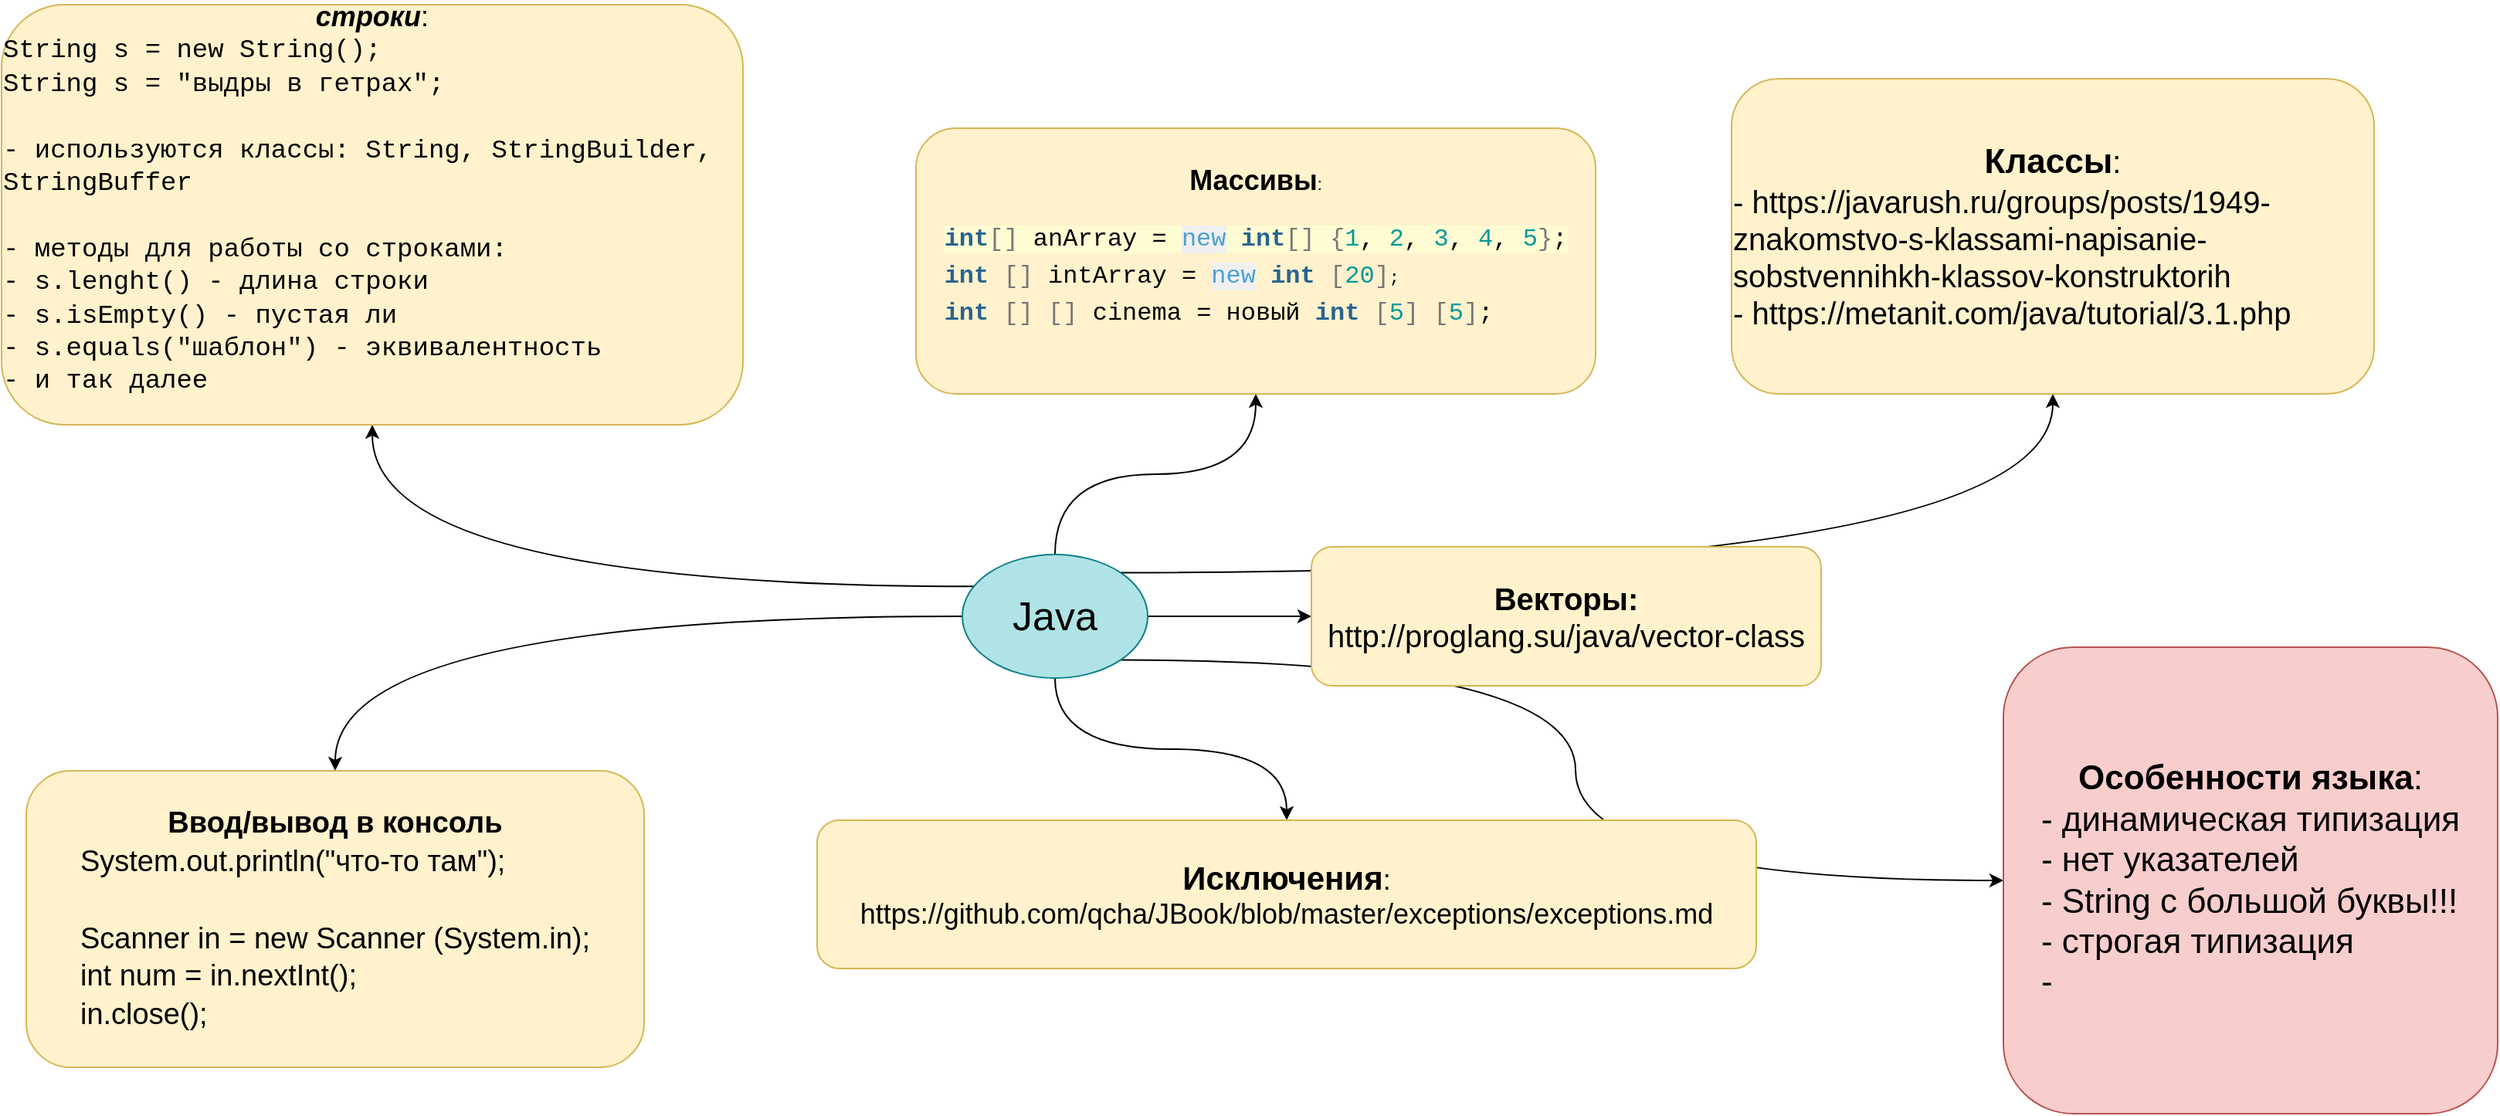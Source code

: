 <mxfile version="20.0.1" type="device"><diagram id="FsB1DHtxU3MPCRcmglIh" name="Page-1"><mxGraphModel dx="1689" dy="1566" grid="1" gridSize="16" guides="1" tooltips="1" connect="1" arrows="1" fold="1" page="1" pageScale="1" pageWidth="827" pageHeight="1169" math="0" shadow="0"><root><mxCell id="0"/><mxCell id="1" parent="0"/><mxCell id="K-kJWjqvSiqZhsB065LN-4" value="" style="edgeStyle=orthogonalEdgeStyle;rounded=0;orthogonalLoop=1;jettySize=auto;html=1;fontSize=26;curved=1;exitX=0.068;exitY=0.258;exitDx=0;exitDy=0;exitPerimeter=0;entryX=0.5;entryY=1;entryDx=0;entryDy=0;" parent="1" source="K-kJWjqvSiqZhsB065LN-1" target="K-kJWjqvSiqZhsB065LN-5" edge="1"><mxGeometry relative="1" as="geometry"><mxPoint x="190" y="173" as="targetPoint"/></mxGeometry></mxCell><mxCell id="K-kJWjqvSiqZhsB065LN-7" value="" style="edgeStyle=orthogonalEdgeStyle;curved=1;rounded=0;orthogonalLoop=1;jettySize=auto;html=1;fontSize=17;" parent="1" source="K-kJWjqvSiqZhsB065LN-1" target="K-kJWjqvSiqZhsB065LN-6" edge="1"><mxGeometry relative="1" as="geometry"/></mxCell><mxCell id="K-kJWjqvSiqZhsB065LN-9" value="" style="edgeStyle=orthogonalEdgeStyle;curved=1;rounded=0;orthogonalLoop=1;jettySize=auto;html=1;fontSize=20;" parent="1" source="K-kJWjqvSiqZhsB065LN-1" target="K-kJWjqvSiqZhsB065LN-8" edge="1"><mxGeometry relative="1" as="geometry"/></mxCell><mxCell id="K-kJWjqvSiqZhsB065LN-11" value="" style="edgeStyle=orthogonalEdgeStyle;curved=1;rounded=0;orthogonalLoop=1;jettySize=auto;html=1;fontSize=15;" parent="1" source="K-kJWjqvSiqZhsB065LN-1" target="K-kJWjqvSiqZhsB065LN-10" edge="1"><mxGeometry relative="1" as="geometry"/></mxCell><mxCell id="K-kJWjqvSiqZhsB065LN-13" value="" style="edgeStyle=orthogonalEdgeStyle;curved=1;rounded=0;orthogonalLoop=1;jettySize=auto;html=1;fontSize=21;" parent="1" source="K-kJWjqvSiqZhsB065LN-1" target="K-kJWjqvSiqZhsB065LN-12" edge="1"><mxGeometry relative="1" as="geometry"/></mxCell><mxCell id="K-kJWjqvSiqZhsB065LN-14" style="edgeStyle=orthogonalEdgeStyle;curved=1;rounded=0;orthogonalLoop=1;jettySize=auto;html=1;exitX=1;exitY=0;exitDx=0;exitDy=0;fontSize=20;" parent="1" source="K-kJWjqvSiqZhsB065LN-1" target="K-kJWjqvSiqZhsB065LN-15" edge="1"><mxGeometry relative="1" as="geometry"><mxPoint x="944" y="144" as="targetPoint"/></mxGeometry></mxCell><mxCell id="K-kJWjqvSiqZhsB065LN-16" style="edgeStyle=orthogonalEdgeStyle;curved=1;rounded=0;orthogonalLoop=1;jettySize=auto;html=1;exitX=1;exitY=1;exitDx=0;exitDy=0;fontSize=22;" parent="1" source="K-kJWjqvSiqZhsB065LN-1" target="K-kJWjqvSiqZhsB065LN-17" edge="1"><mxGeometry relative="1" as="geometry"><mxPoint x="1200" y="400" as="targetPoint"/></mxGeometry></mxCell><mxCell id="K-kJWjqvSiqZhsB065LN-1" value="&lt;font style=&quot;font-size: 26px;&quot;&gt;Java&lt;/font&gt;" style="ellipse;whiteSpace=wrap;html=1;fillColor=#b0e3e6;strokeColor=#0e8088;" parent="1" vertex="1"><mxGeometry x="350" y="260" width="120" height="80" as="geometry"/></mxCell><mxCell id="K-kJWjqvSiqZhsB065LN-5" value="&lt;font style=&quot;&quot;&gt;&lt;b&gt;&lt;i&gt;строки&lt;/i&gt;&lt;/b&gt;&lt;/font&gt;&lt;span style=&quot;&quot;&gt;:&lt;/span&gt;&lt;br style=&quot;&quot;&gt;&lt;div style=&quot;text-align: left; font-size: 17px;&quot;&gt;&lt;span style=&quot;background-color: initial;&quot;&gt;&lt;font face=&quot;Courier New&quot; style=&quot;font-size: 17px;&quot;&gt;String s = new String();&lt;/font&gt;&lt;/span&gt;&lt;/div&gt;&lt;div style=&quot;text-align: left; font-size: 17px;&quot;&gt;&lt;span style=&quot;background-color: initial;&quot;&gt;&lt;font face=&quot;Courier New&quot; style=&quot;font-size: 17px;&quot;&gt;String s = &quot;выдры в гетрах&quot;;&lt;/font&gt;&lt;/span&gt;&lt;/div&gt;&lt;div style=&quot;text-align: left; font-size: 17px;&quot;&gt;&lt;span style=&quot;background-color: initial;&quot;&gt;&lt;font face=&quot;Courier New&quot; style=&quot;font-size: 17px;&quot;&gt;&lt;br&gt;&lt;/font&gt;&lt;/span&gt;&lt;/div&gt;&lt;div style=&quot;text-align: left; font-size: 17px;&quot;&gt;&lt;font face=&quot;Courier New&quot; style=&quot;font-size: 17px;&quot;&gt;- используются классы: String, StringBuilder, StringBuffer&lt;/font&gt;&lt;/div&gt;&lt;div style=&quot;text-align: left; font-size: 17px;&quot;&gt;&lt;font face=&quot;Courier New&quot; style=&quot;font-size: 17px;&quot;&gt;&lt;br&gt;&lt;/font&gt;&lt;/div&gt;&lt;div style=&quot;text-align: left; font-size: 17px;&quot;&gt;&lt;font face=&quot;Courier New&quot; style=&quot;font-size: 17px;&quot;&gt;- методы для работы со строками:&lt;/font&gt;&lt;/div&gt;&lt;div style=&quot;text-align: left; font-size: 17px;&quot;&gt;&lt;font face=&quot;Courier New&quot; style=&quot;font-size: 17px;&quot;&gt;- s.lenght() - длина строки&lt;/font&gt;&lt;/div&gt;&lt;div style=&quot;text-align: left; font-size: 17px;&quot;&gt;&lt;font face=&quot;Courier New&quot; style=&quot;font-size: 17px;&quot;&gt;- s.isEmpty() - пустая ли&lt;/font&gt;&lt;/div&gt;&lt;div style=&quot;text-align: left; font-size: 17px;&quot;&gt;&lt;font face=&quot;Courier New&quot; style=&quot;font-size: 17px;&quot;&gt;- s.equals(&quot;шаблон&quot;) - эквивалентность&lt;/font&gt;&lt;/div&gt;&lt;div style=&quot;text-align: left; font-size: 17px;&quot;&gt;&lt;font face=&quot;Courier New&quot; style=&quot;font-size: 17px;&quot;&gt;- и так далее&lt;/font&gt;&lt;/div&gt;&lt;div style=&quot;font-size: 17px; text-align: left;&quot;&gt;&lt;span style=&quot;background-color: initial;&quot;&gt;&lt;br&gt;&lt;/span&gt;&lt;/div&gt;" style="rounded=1;whiteSpace=wrap;html=1;fontSize=18;fillColor=#fff2cc;strokeColor=#d6b656;" parent="1" vertex="1"><mxGeometry x="-272" y="-96" width="480" height="272" as="geometry"/></mxCell><mxCell id="K-kJWjqvSiqZhsB065LN-6" value="&lt;div style=&quot;&quot;&gt;&lt;b style=&quot;font-size: 19px; background-color: initial;&quot;&gt;Ввод/вывод в консоль&lt;/b&gt;&lt;/div&gt;&lt;font style=&quot;font-size: 20px;&quot;&gt;&lt;div style=&quot;text-align: left;&quot;&gt;&lt;span style=&quot;font-size: 19px; background-color: initial;&quot;&gt;System.out.println(&quot;что-то там&quot;);&lt;/span&gt;&lt;/div&gt;&lt;div style=&quot;text-align: left;&quot;&gt;&lt;span style=&quot;font-size: 19px; background-color: initial;&quot;&gt;&lt;br&gt;&lt;/span&gt;&lt;/div&gt;&lt;div style=&quot;text-align: left;&quot;&gt;&lt;span style=&quot;font-size: 19px; background-color: initial;&quot;&gt;Scanner in = new Scanner (System.in);&lt;/span&gt;&lt;/div&gt;&lt;div style=&quot;text-align: left;&quot;&gt;&lt;span style=&quot;font-size: 19px; background-color: initial;&quot;&gt;int num = in.nextInt();&lt;/span&gt;&lt;/div&gt;&lt;div style=&quot;text-align: left;&quot;&gt;&lt;span style=&quot;font-size: 19px; background-color: initial;&quot;&gt;in.close();&lt;/span&gt;&lt;/div&gt;&lt;/font&gt;" style="rounded=1;whiteSpace=wrap;html=1;fillColor=#fff2cc;strokeColor=#d6b656;align=center;" parent="1" vertex="1"><mxGeometry x="-256" y="400" width="400" height="192" as="geometry"/></mxCell><mxCell id="K-kJWjqvSiqZhsB065LN-8" value="&lt;font style=&quot;&quot;&gt;&lt;font size=&quot;1&quot; style=&quot;&quot;&gt;&lt;b style=&quot;font-size: 18px;&quot;&gt;Массивы&lt;/b&gt;&lt;/font&gt;&lt;span style=&quot;font-size: 11px;&quot;&gt;:&lt;br&gt;&lt;/span&gt;&lt;br&gt;&lt;div style=&quot;text-align: left;&quot;&gt;&lt;span style=&quot;box-sizing: border-box; margin: 0px; padding: 0px; line-height: 1.5; font-size: 16px; font-family: &amp;quot;Source Code Pro&amp;quot;, &amp;quot;Liberation Mono&amp;quot;, &amp;quot;Courier New&amp;quot;, Courier, monospace; color: rgb(40, 100, 145); font-weight: 700; background-color: rgb(255, 252, 211);&quot; class=&quot;enlighter-k5&quot;&gt;int&lt;/span&gt;&lt;span style=&quot;box-sizing: border-box; margin: 0px; padding: 0px; line-height: 1.5; font-size: 16px; font-family: &amp;quot;Source Code Pro&amp;quot;, &amp;quot;Liberation Mono&amp;quot;, &amp;quot;Courier New&amp;quot;, Courier, monospace; color: rgb(119, 119, 119); background-color: rgb(255, 252, 211);&quot; class=&quot;enlighter-g1&quot;&gt;[]&lt;/span&gt;&lt;span style=&quot;box-sizing: border-box; margin: 0px; padding: 0px; line-height: 1.5; font-size: 16px; font-family: &amp;quot;Source Code Pro&amp;quot;, &amp;quot;Liberation Mono&amp;quot;, &amp;quot;Courier New&amp;quot;, Courier, monospace; background-color: rgb(255, 252, 211);&quot; class=&quot;enlighter-text&quot;&gt; anArray = &lt;/span&gt;&lt;span style=&quot;box-sizing: border-box; margin: 0px; padding: 0px; line-height: 1.5; font-size: 16px; font-family: &amp;quot;Source Code Pro&amp;quot;, &amp;quot;Liberation Mono&amp;quot;, &amp;quot;Courier New&amp;quot;, Courier, monospace; color: rgb(77, 160, 210); background-color: rgb(240, 240, 240);&quot; class=&quot;enlighter-k3&quot;&gt;new&lt;/span&gt;&lt;span style=&quot;box-sizing: border-box; margin: 0px; padding: 0px; line-height: 1.5; font-size: 16px; font-family: &amp;quot;Source Code Pro&amp;quot;, &amp;quot;Liberation Mono&amp;quot;, &amp;quot;Courier New&amp;quot;, Courier, monospace; background-color: rgb(255, 252, 211);&quot; class=&quot;enlighter-text&quot;&gt; &lt;/span&gt;&lt;span style=&quot;box-sizing: border-box; margin: 0px; padding: 0px; line-height: 1.5; font-size: 16px; font-family: &amp;quot;Source Code Pro&amp;quot;, &amp;quot;Liberation Mono&amp;quot;, &amp;quot;Courier New&amp;quot;, Courier, monospace; color: rgb(40, 100, 145); font-weight: 700; background-color: rgb(255, 252, 211);&quot; class=&quot;enlighter-k5&quot;&gt;int&lt;/span&gt;&lt;span style=&quot;box-sizing: border-box; margin: 0px; padding: 0px; line-height: 1.5; font-size: 16px; font-family: &amp;quot;Source Code Pro&amp;quot;, &amp;quot;Liberation Mono&amp;quot;, &amp;quot;Courier New&amp;quot;, Courier, monospace; color: rgb(119, 119, 119); background-color: rgb(255, 252, 211);&quot; class=&quot;enlighter-g1&quot;&gt;[]&lt;/span&gt;&lt;span style=&quot;box-sizing: border-box; margin: 0px; padding: 0px; line-height: 1.5; font-size: 16px; font-family: &amp;quot;Source Code Pro&amp;quot;, &amp;quot;Liberation Mono&amp;quot;, &amp;quot;Courier New&amp;quot;, Courier, monospace; background-color: rgb(255, 252, 211);&quot; class=&quot;enlighter-text&quot;&gt; &lt;/span&gt;&lt;span style=&quot;box-sizing: border-box; margin: 0px; padding: 0px; line-height: 1.5; font-size: 16px; font-family: &amp;quot;Source Code Pro&amp;quot;, &amp;quot;Liberation Mono&amp;quot;, &amp;quot;Courier New&amp;quot;, Courier, monospace; color: rgb(119, 119, 119); background-color: rgb(255, 252, 211);&quot; class=&quot;enlighter-g1&quot;&gt;{&lt;/span&gt;&lt;span style=&quot;box-sizing: border-box; margin: 0px; padding: 0px; line-height: 1.5; font-size: 16px; font-family: &amp;quot;Source Code Pro&amp;quot;, &amp;quot;Liberation Mono&amp;quot;, &amp;quot;Courier New&amp;quot;, Courier, monospace; color: rgb(0, 153, 153); background-color: rgb(255, 252, 211);&quot; class=&quot;enlighter-n1&quot;&gt;1&lt;/span&gt;&lt;span style=&quot;box-sizing: border-box; margin: 0px; padding: 0px; line-height: 1.5; font-size: 16px; font-family: &amp;quot;Source Code Pro&amp;quot;, &amp;quot;Liberation Mono&amp;quot;, &amp;quot;Courier New&amp;quot;, Courier, monospace; background-color: rgb(255, 252, 211);&quot; class=&quot;enlighter-text&quot;&gt;, &lt;/span&gt;&lt;span style=&quot;box-sizing: border-box; margin: 0px; padding: 0px; line-height: 1.5; font-size: 16px; font-family: &amp;quot;Source Code Pro&amp;quot;, &amp;quot;Liberation Mono&amp;quot;, &amp;quot;Courier New&amp;quot;, Courier, monospace; color: rgb(0, 153, 153); background-color: rgb(255, 252, 211);&quot; class=&quot;enlighter-n1&quot;&gt;2&lt;/span&gt;&lt;span style=&quot;box-sizing: border-box; margin: 0px; padding: 0px; line-height: 1.5; font-size: 16px; font-family: &amp;quot;Source Code Pro&amp;quot;, &amp;quot;Liberation Mono&amp;quot;, &amp;quot;Courier New&amp;quot;, Courier, monospace; background-color: rgb(255, 252, 211);&quot; class=&quot;enlighter-text&quot;&gt;, &lt;/span&gt;&lt;span style=&quot;box-sizing: border-box; margin: 0px; padding: 0px; line-height: 1.5; font-size: 16px; font-family: &amp;quot;Source Code Pro&amp;quot;, &amp;quot;Liberation Mono&amp;quot;, &amp;quot;Courier New&amp;quot;, Courier, monospace; color: rgb(0, 153, 153); background-color: rgb(255, 252, 211);&quot; class=&quot;enlighter-n1&quot;&gt;3&lt;/span&gt;&lt;span style=&quot;box-sizing: border-box; margin: 0px; padding: 0px; line-height: 1.5; font-size: 16px; font-family: &amp;quot;Source Code Pro&amp;quot;, &amp;quot;Liberation Mono&amp;quot;, &amp;quot;Courier New&amp;quot;, Courier, monospace; background-color: rgb(255, 252, 211);&quot; class=&quot;enlighter-text&quot;&gt;, &lt;/span&gt;&lt;span style=&quot;box-sizing: border-box; margin: 0px; padding: 0px; line-height: 1.5; font-size: 16px; font-family: &amp;quot;Source Code Pro&amp;quot;, &amp;quot;Liberation Mono&amp;quot;, &amp;quot;Courier New&amp;quot;, Courier, monospace; color: rgb(0, 153, 153); background-color: rgb(255, 252, 211);&quot; class=&quot;enlighter-n1&quot;&gt;4&lt;/span&gt;&lt;span style=&quot;box-sizing: border-box; margin: 0px; padding: 0px; line-height: 1.5; font-size: 16px; font-family: &amp;quot;Source Code Pro&amp;quot;, &amp;quot;Liberation Mono&amp;quot;, &amp;quot;Courier New&amp;quot;, Courier, monospace; background-color: rgb(255, 252, 211);&quot; class=&quot;enlighter-text&quot;&gt;, &lt;/span&gt;&lt;span style=&quot;box-sizing: border-box; margin: 0px; padding: 0px; line-height: 1.5; font-size: 16px; font-family: &amp;quot;Source Code Pro&amp;quot;, &amp;quot;Liberation Mono&amp;quot;, &amp;quot;Courier New&amp;quot;, Courier, monospace; color: rgb(0, 153, 153); background-color: rgb(255, 252, 211);&quot; class=&quot;enlighter-n1&quot;&gt;5&lt;/span&gt;&lt;span style=&quot;box-sizing: border-box; margin: 0px; padding: 0px; line-height: 1.5; font-size: 16px; font-family: &amp;quot;Source Code Pro&amp;quot;, &amp;quot;Liberation Mono&amp;quot;, &amp;quot;Courier New&amp;quot;, Courier, monospace; color: rgb(119, 119, 119); background-color: rgb(255, 252, 211);&quot; class=&quot;enlighter-g1&quot;&gt;}&lt;/span&gt;&lt;span style=&quot;box-sizing: border-box; outline: 0px; outline-offset: 0px; margin: 0px; padding: 0px; line-height: 1.5; font-size: 16px; font-family: &amp;quot;Source Code Pro&amp;quot;, &amp;quot;Liberation Mono&amp;quot;, &amp;quot;Courier New&amp;quot;, Courier, monospace; background-color: rgb(255, 252, 211);&quot; class=&quot;enlighter-text&quot;&gt;;&lt;/span&gt;&lt;/div&gt;&lt;/font&gt;&lt;span style=&quot;box-sizing: border-box; outline: 0px; outline-offset: 0px; margin: 0px; padding: 0px; line-height: 1.5; font-size: 16px; font-family: &amp;quot;Source Code Pro&amp;quot;, &amp;quot;Liberation Mono&amp;quot;, &amp;quot;Courier New&amp;quot;, Courier, monospace; color: rgb(40, 100, 145); font-weight: 700; background-color: rgb(255, 252, 211);&quot; class=&quot;enlighter-k5&quot;&gt;&lt;div style=&quot;text-align: left;&quot;&gt;&lt;span style=&quot;box-sizing: border-box; outline: 0px; outline-offset: 0px; margin: 0px; padding: 0px; line-height: 1.5;&quot; class=&quot;enlighter-k5&quot;&gt;int&lt;/span&gt;&lt;span style=&quot;color: rgb(0, 0, 0); font-weight: normal; box-sizing: border-box; margin: 0px; padding: 0px; line-height: 1.5;&quot; class=&quot;enlighter-text&quot;&gt; &lt;/span&gt;&lt;span style=&quot;font-weight: normal; box-sizing: border-box; margin: 0px; padding: 0px; line-height: 1.5; color: rgb(119, 119, 119);&quot; class=&quot;enlighter-g1&quot;&gt;[]&lt;/span&gt;&lt;span style=&quot;color: rgb(0, 0, 0); font-weight: normal; box-sizing: border-box; margin: 0px; padding: 0px; line-height: 1.5;&quot; class=&quot;enlighter-text&quot;&gt; intArray = &lt;/span&gt;&lt;span style=&quot;font-weight: normal; box-sizing: border-box; margin: 0px; padding: 0px; line-height: 1.5; color: rgb(77, 160, 210); background-color: rgb(240, 240, 240);&quot; class=&quot;enlighter-k3&quot;&gt;new&lt;/span&gt;&lt;span style=&quot;color: rgb(0, 0, 0); font-weight: normal; box-sizing: border-box; margin: 0px; padding: 0px; line-height: 1.5;&quot; class=&quot;enlighter-text&quot;&gt; &lt;/span&gt;&lt;span style=&quot;box-sizing: border-box; margin: 0px; padding: 0px; line-height: 1.5;&quot; class=&quot;enlighter-k5&quot;&gt;int&lt;/span&gt;&lt;span style=&quot;color: rgb(0, 0, 0); font-weight: normal; box-sizing: border-box; margin: 0px; padding: 0px; line-height: 1.5;&quot; class=&quot;enlighter-text&quot;&gt; &lt;/span&gt;&lt;span style=&quot;font-weight: normal; box-sizing: border-box; margin: 0px; padding: 0px; line-height: 1.5; color: rgb(119, 119, 119);&quot; class=&quot;enlighter-g1&quot;&gt;[&lt;/span&gt;&lt;span style=&quot;font-weight: normal; box-sizing: border-box; margin: 0px; padding: 0px; line-height: 1.5; color: rgb(0, 153, 153);&quot; class=&quot;enlighter-n1&quot;&gt;20&lt;/span&gt;&lt;span style=&quot;font-weight: normal; box-sizing: border-box; margin: 0px; padding: 0px; line-height: 1.5; color: rgb(119, 119, 119);&quot; class=&quot;enlighter-g1&quot;&gt;]&lt;/span&gt;&lt;span style=&quot;color: rgb(0, 0, 0); font-weight: normal; box-sizing: border-box; margin: 0px; padding: 0px; line-height: 1.5; font-size: 11px;&quot; class=&quot;enlighter-text&quot;&gt;;&lt;/span&gt;&lt;/div&gt;&lt;/span&gt;&lt;span style=&quot;box-sizing: border-box; margin: 0px; padding: 0px; line-height: 1.5; font-size: 11px; font-family: &amp;quot;Source Code Pro&amp;quot;, &amp;quot;Liberation Mono&amp;quot;, &amp;quot;Courier New&amp;quot;, Courier, monospace; background-color: rgb(255, 252, 211);&quot; class=&quot;enlighter-text&quot;&gt;&lt;div style=&quot;text-align: left;&quot;&gt;&lt;span style=&quot;box-sizing: border-box; margin: 0px; padding: 0px; line-height: 1.5; font-size: 16px; color: rgb(40, 100, 145); font-weight: 700;&quot; class=&quot;enlighter-k5&quot;&gt;int&lt;/span&gt;&lt;span style=&quot;box-sizing: border-box; margin: 0px; padding: 0px; line-height: 1.5; font-size: 16px;&quot; class=&quot;enlighter-text&quot;&gt; &lt;/span&gt;&lt;span style=&quot;box-sizing: border-box; margin: 0px; padding: 0px; line-height: 1.5; font-size: 16px; color: rgb(119, 119, 119);&quot; class=&quot;enlighter-g1&quot;&gt;[]&lt;/span&gt;&lt;span style=&quot;box-sizing: border-box; margin: 0px; padding: 0px; line-height: 1.5; font-size: 16px;&quot; class=&quot;enlighter-text&quot;&gt; &lt;/span&gt;&lt;span style=&quot;box-sizing: border-box; margin: 0px; padding: 0px; line-height: 1.5; font-size: 16px; color: rgb(119, 119, 119);&quot; class=&quot;enlighter-g1&quot;&gt;[]&lt;/span&gt;&lt;span style=&quot;box-sizing: border-box; margin: 0px; padding: 0px; line-height: 1.5; font-size: 16px;&quot; class=&quot;enlighter-text&quot;&gt; cinema = новый &lt;/span&gt;&lt;span style=&quot;box-sizing: border-box; margin: 0px; padding: 0px; line-height: 1.5; font-size: 16px; color: rgb(40, 100, 145); font-weight: 700;&quot; class=&quot;enlighter-k5&quot;&gt;int&lt;/span&gt;&lt;span style=&quot;box-sizing: border-box; margin: 0px; padding: 0px; line-height: 1.5; font-size: 16px;&quot; class=&quot;enlighter-text&quot;&gt; &lt;/span&gt;&lt;span style=&quot;box-sizing: border-box; margin: 0px; padding: 0px; line-height: 1.5; font-size: 16px; color: rgb(119, 119, 119);&quot; class=&quot;enlighter-g1&quot;&gt;[&lt;/span&gt;&lt;span style=&quot;box-sizing: border-box; margin: 0px; padding: 0px; line-height: 1.5; font-size: 16px; color: rgb(0, 153, 153);&quot; class=&quot;enlighter-n1&quot;&gt;5&lt;/span&gt;&lt;span style=&quot;box-sizing: border-box; margin: 0px; padding: 0px; line-height: 1.5; font-size: 16px; color: rgb(119, 119, 119);&quot; class=&quot;enlighter-g1&quot;&gt;]&lt;/span&gt;&lt;span style=&quot;box-sizing: border-box; margin: 0px; padding: 0px; line-height: 1.5; font-size: 16px;&quot; class=&quot;enlighter-text&quot;&gt; &lt;/span&gt;&lt;span style=&quot;box-sizing: border-box; margin: 0px; padding: 0px; line-height: 1.5; font-size: 16px; color: rgb(119, 119, 119);&quot; class=&quot;enlighter-g1&quot;&gt;[&lt;/span&gt;&lt;span style=&quot;box-sizing: border-box; margin: 0px; padding: 0px; line-height: 1.5; font-size: 16px; color: rgb(0, 153, 153);&quot; class=&quot;enlighter-n1&quot;&gt;5&lt;/span&gt;&lt;span style=&quot;box-sizing: border-box; margin: 0px; padding: 0px; line-height: 1.5; font-size: 16px; color: rgb(119, 119, 119);&quot; class=&quot;enlighter-g1&quot;&gt;]&lt;/span&gt;&lt;span style=&quot;box-sizing: border-box; margin: 0px; padding: 0px; line-height: 1.5; font-size: 16px;&quot; class=&quot;enlighter-text&quot;&gt;;&lt;/span&gt;&lt;/div&gt;&lt;/span&gt;&lt;font style=&quot;&quot;&gt;&lt;br&gt;&lt;/font&gt;" style="rounded=1;whiteSpace=wrap;html=1;fillColor=#fff2cc;strokeColor=#d6b656;" parent="1" vertex="1"><mxGeometry x="320" y="-16" width="440" height="172" as="geometry"/></mxCell><mxCell id="K-kJWjqvSiqZhsB065LN-10" value="&lt;font style=&quot;&quot;&gt;&lt;b style=&quot;&quot;&gt;&lt;font style=&quot;font-size: 21px;&quot;&gt;Исключения&lt;/font&gt;&lt;/b&gt;&lt;span style=&quot;font-size: 18px;&quot;&gt;:&lt;/span&gt;&lt;br&gt;&lt;span style=&quot;font-size: 18px;&quot;&gt;https://github.com/qcha/JBook/blob/master/exceptions/exceptions.md&lt;/span&gt;&lt;/font&gt;" style="rounded=1;whiteSpace=wrap;html=1;fillColor=#fff2cc;strokeColor=#d6b656;" parent="1" vertex="1"><mxGeometry x="256" y="432" width="608" height="96" as="geometry"/></mxCell><mxCell id="K-kJWjqvSiqZhsB065LN-12" value="&lt;font style=&quot;font-size: 20px;&quot;&gt;&lt;b&gt;Векторы:&lt;br&gt;&lt;/b&gt;http://proglang.su/java/vector-class&lt;/font&gt;" style="rounded=1;whiteSpace=wrap;html=1;fillColor=#fff2cc;strokeColor=#d6b656;" parent="1" vertex="1"><mxGeometry x="576" y="255" width="330" height="90" as="geometry"/></mxCell><mxCell id="K-kJWjqvSiqZhsB065LN-15" value="&lt;b&gt;&lt;font style=&quot;font-size: 22px;&quot;&gt;Классы&lt;/font&gt;&lt;/b&gt;:&lt;br&gt;&lt;div style=&quot;text-align: left;&quot;&gt;&lt;span style=&quot;background-color: initial;&quot;&gt;-&amp;nbsp;https://javarush.ru/groups/posts/1949-znakomstvo-s-klassami-napisanie-sobstvennihkh-klassov-konstruktorih&lt;/span&gt;&lt;/div&gt;&lt;div style=&quot;text-align: left;&quot;&gt;&lt;span style=&quot;background-color: initial;&quot;&gt;-&amp;nbsp;https://metanit.com/java/tutorial/3.1.php&lt;/span&gt;&lt;/div&gt;" style="rounded=1;whiteSpace=wrap;html=1;fontSize=20;fillColor=#fff2cc;strokeColor=#d6b656;" parent="1" vertex="1"><mxGeometry x="848" y="-48" width="416" height="204" as="geometry"/></mxCell><mxCell id="K-kJWjqvSiqZhsB065LN-17" value="&lt;b&gt;Особенности языка&lt;/b&gt;:&lt;br&gt;&lt;div style=&quot;text-align: left;&quot;&gt;&lt;span style=&quot;background-color: initial;&quot;&gt;- динамическая типизация&lt;/span&gt;&lt;/div&gt;&lt;div style=&quot;text-align: left;&quot;&gt;&lt;span style=&quot;background-color: initial;&quot;&gt;- нет указателей&lt;/span&gt;&lt;/div&gt;&lt;div style=&quot;text-align: left;&quot;&gt;&lt;span style=&quot;background-color: initial;&quot;&gt;- String с большой буквы!!!&lt;/span&gt;&lt;/div&gt;&lt;div style=&quot;text-align: left;&quot;&gt;&lt;span style=&quot;background-color: initial;&quot;&gt;- строгая типизация&lt;/span&gt;&lt;/div&gt;&lt;div style=&quot;text-align: left;&quot;&gt;&lt;span style=&quot;background-color: initial;&quot;&gt;-&amp;nbsp;&lt;/span&gt;&lt;/div&gt;" style="rounded=1;whiteSpace=wrap;html=1;fontSize=22;fillColor=#f8cecc;strokeColor=#b85450;" parent="1" vertex="1"><mxGeometry x="1024" y="320" width="320" height="302" as="geometry"/></mxCell></root></mxGraphModel></diagram></mxfile>